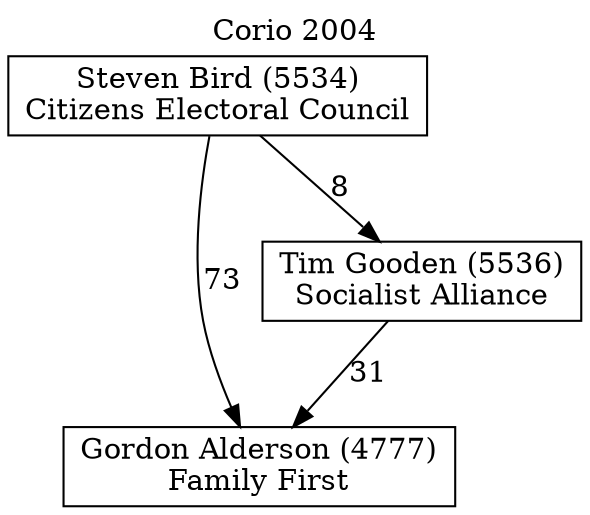 // House preference flow
digraph "Gordon Alderson (4777)_Corio_2004" {
	graph [label="Corio 2004" labelloc=t mclimit=10]
	node [shape=box]
	"Gordon Alderson (4777)" [label="Gordon Alderson (4777)
Family First"]
	"Tim Gooden (5536)" [label="Tim Gooden (5536)
Socialist Alliance"]
	"Steven Bird (5534)" [label="Steven Bird (5534)
Citizens Electoral Council"]
	"Tim Gooden (5536)" -> "Gordon Alderson (4777)" [label=31]
	"Steven Bird (5534)" -> "Tim Gooden (5536)" [label=8]
	"Steven Bird (5534)" -> "Gordon Alderson (4777)" [label=73]
}
